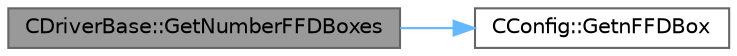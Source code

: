digraph "CDriverBase::GetNumberFFDBoxes"
{
 // LATEX_PDF_SIZE
  bgcolor="transparent";
  edge [fontname=Helvetica,fontsize=10,labelfontname=Helvetica,labelfontsize=10];
  node [fontname=Helvetica,fontsize=10,shape=box,height=0.2,width=0.4];
  rankdir="LR";
  Node1 [id="Node000001",label="CDriverBase::GetNumberFFDBoxes",height=0.2,width=0.4,color="gray40", fillcolor="grey60", style="filled", fontcolor="black",tooltip="Get the number of FFD boxes."];
  Node1 -> Node2 [id="edge1_Node000001_Node000002",color="steelblue1",style="solid",tooltip=" "];
  Node2 [id="Node000002",label="CConfig::GetnFFDBox",height=0.2,width=0.4,color="grey40", fillcolor="white", style="filled",URL="$classCConfig.html#a666e3d703600e4182e5434c7194d1cb2",tooltip="Get the number of FFD boxes."];
}
